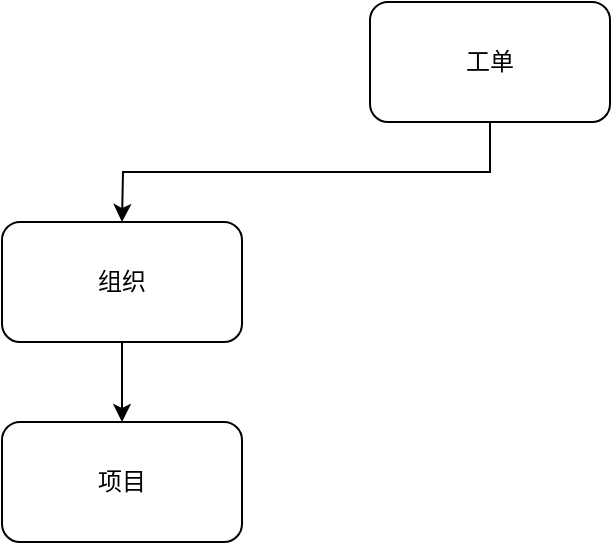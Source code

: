 <mxfile version="21.2.9" type="github">
  <diagram name="第 1 页" id="mPC_H9H9xh-KcCqJc-Dz">
    <mxGraphModel dx="1434" dy="828" grid="1" gridSize="10" guides="1" tooltips="1" connect="1" arrows="1" fold="1" page="1" pageScale="1" pageWidth="827" pageHeight="1169" math="0" shadow="0">
      <root>
        <mxCell id="0" />
        <mxCell id="1" parent="0" />
        <mxCell id="fAglVR19zsEGk6bYNE20-3" style="edgeStyle=orthogonalEdgeStyle;rounded=0;orthogonalLoop=1;jettySize=auto;html=1;exitX=0.5;exitY=1;exitDx=0;exitDy=0;" edge="1" parent="1" source="fAglVR19zsEGk6bYNE20-1">
          <mxGeometry relative="1" as="geometry">
            <mxPoint x="230" y="350" as="targetPoint" />
          </mxGeometry>
        </mxCell>
        <mxCell id="fAglVR19zsEGk6bYNE20-1" value="工单" style="rounded=1;whiteSpace=wrap;html=1;" vertex="1" parent="1">
          <mxGeometry x="354" y="240" width="120" height="60" as="geometry" />
        </mxCell>
        <mxCell id="fAglVR19zsEGk6bYNE20-6" style="edgeStyle=orthogonalEdgeStyle;rounded=0;orthogonalLoop=1;jettySize=auto;html=1;exitX=0.5;exitY=1;exitDx=0;exitDy=0;" edge="1" parent="1" source="fAglVR19zsEGk6bYNE20-4" target="fAglVR19zsEGk6bYNE20-5">
          <mxGeometry relative="1" as="geometry" />
        </mxCell>
        <mxCell id="fAglVR19zsEGk6bYNE20-4" value="组织" style="rounded=1;whiteSpace=wrap;html=1;" vertex="1" parent="1">
          <mxGeometry x="170" y="350" width="120" height="60" as="geometry" />
        </mxCell>
        <mxCell id="fAglVR19zsEGk6bYNE20-5" value="项目" style="rounded=1;whiteSpace=wrap;html=1;" vertex="1" parent="1">
          <mxGeometry x="170" y="450" width="120" height="60" as="geometry" />
        </mxCell>
      </root>
    </mxGraphModel>
  </diagram>
</mxfile>
